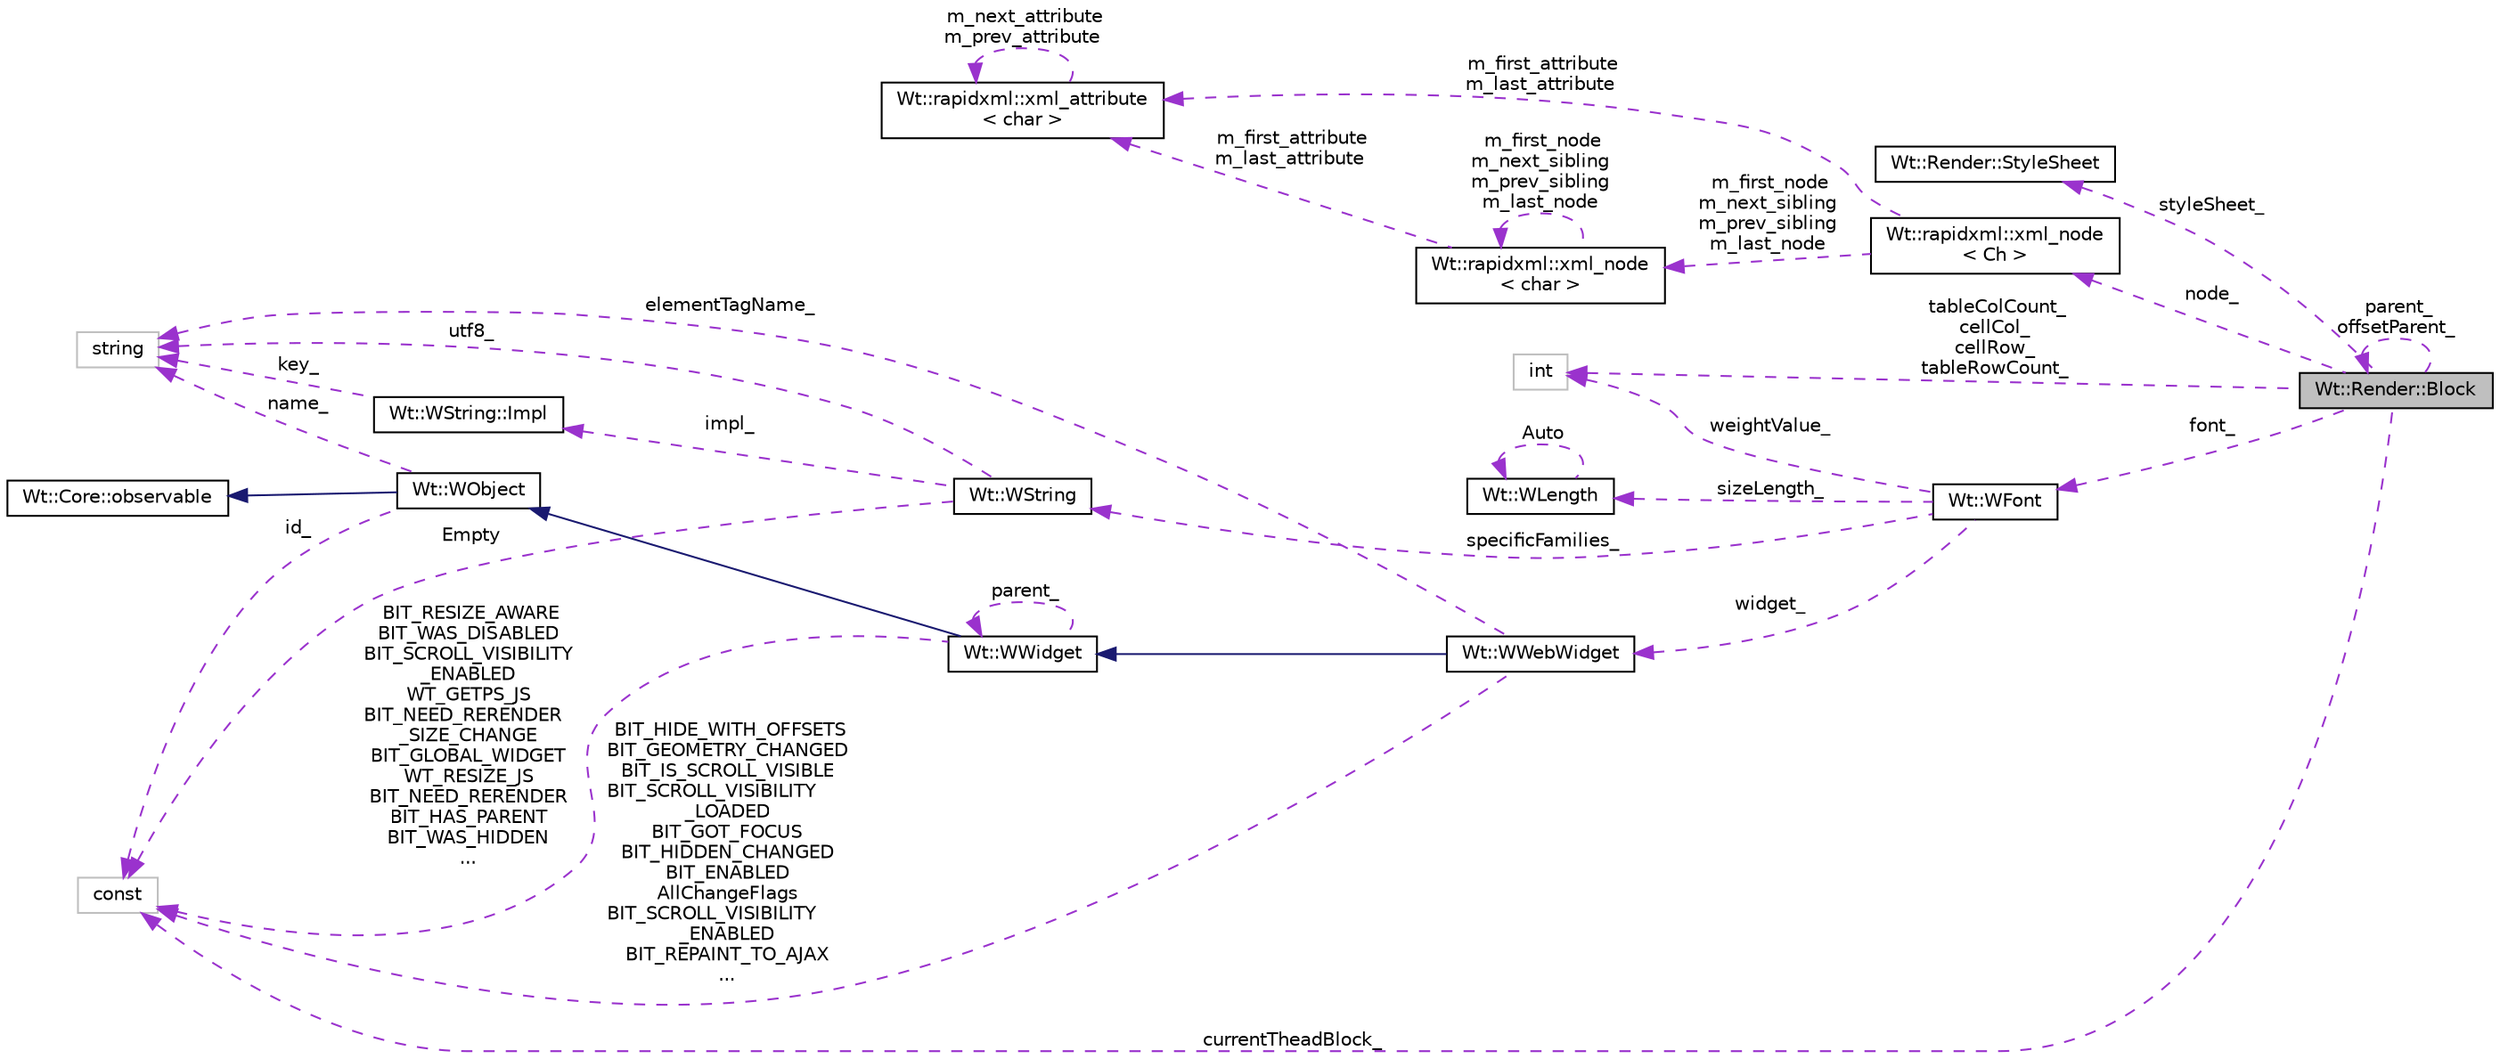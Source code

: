 digraph "Wt::Render::Block"
{
 // LATEX_PDF_SIZE
  edge [fontname="Helvetica",fontsize="10",labelfontname="Helvetica",labelfontsize="10"];
  node [fontname="Helvetica",fontsize="10",shape=record];
  rankdir="LR";
  Node1 [label="Wt::Render::Block",height=0.2,width=0.4,color="black", fillcolor="grey75", style="filled", fontcolor="black",tooltip=" "];
  Node2 -> Node1 [dir="back",color="darkorchid3",fontsize="10",style="dashed",label=" styleSheet_" ,fontname="Helvetica"];
  Node2 [label="Wt::Render::StyleSheet",height=0.2,width=0.4,color="black", fillcolor="white", style="filled",URL="$classWt_1_1Render_1_1StyleSheet.html",tooltip=" "];
  Node1 -> Node1 [dir="back",color="darkorchid3",fontsize="10",style="dashed",label=" parent_\noffsetParent_" ,fontname="Helvetica"];
  Node3 -> Node1 [dir="back",color="darkorchid3",fontsize="10",style="dashed",label=" tableColCount_\ncellCol_\ncellRow_\ntableRowCount_" ,fontname="Helvetica"];
  Node3 [label="int",height=0.2,width=0.4,color="grey75", fillcolor="white", style="filled",tooltip=" "];
  Node4 -> Node1 [dir="back",color="darkorchid3",fontsize="10",style="dashed",label=" node_" ,fontname="Helvetica"];
  Node4 [label="Wt::rapidxml::xml_node\l\< Ch \>",height=0.2,width=0.4,color="black", fillcolor="white", style="filled",URL="$classWt_1_1rapidxml_1_1xml__node.html",tooltip=" "];
  Node5 -> Node4 [dir="back",color="darkorchid3",fontsize="10",style="dashed",label=" m_first_attribute\nm_last_attribute" ,fontname="Helvetica"];
  Node5 [label="Wt::rapidxml::xml_attribute\l\< char \>",height=0.2,width=0.4,color="black", fillcolor="white", style="filled",URL="$classWt_1_1rapidxml_1_1xml__attribute.html",tooltip=" "];
  Node5 -> Node5 [dir="back",color="darkorchid3",fontsize="10",style="dashed",label=" m_next_attribute\nm_prev_attribute" ,fontname="Helvetica"];
  Node6 -> Node4 [dir="back",color="darkorchid3",fontsize="10",style="dashed",label=" m_first_node\nm_next_sibling\nm_prev_sibling\nm_last_node" ,fontname="Helvetica"];
  Node6 [label="Wt::rapidxml::xml_node\l\< char \>",height=0.2,width=0.4,color="black", fillcolor="white", style="filled",URL="$classWt_1_1rapidxml_1_1xml__node.html",tooltip=" "];
  Node5 -> Node6 [dir="back",color="darkorchid3",fontsize="10",style="dashed",label=" m_first_attribute\nm_last_attribute" ,fontname="Helvetica"];
  Node6 -> Node6 [dir="back",color="darkorchid3",fontsize="10",style="dashed",label=" m_first_node\nm_next_sibling\nm_prev_sibling\nm_last_node" ,fontname="Helvetica"];
  Node7 -> Node1 [dir="back",color="darkorchid3",fontsize="10",style="dashed",label=" font_" ,fontname="Helvetica"];
  Node7 [label="Wt::WFont",height=0.2,width=0.4,color="black", fillcolor="white", style="filled",URL="$classWt_1_1WFont.html",tooltip="A value class that describes a font."];
  Node8 -> Node7 [dir="back",color="darkorchid3",fontsize="10",style="dashed",label=" specificFamilies_" ,fontname="Helvetica"];
  Node8 [label="Wt::WString",height=0.2,width=0.4,color="black", fillcolor="white", style="filled",URL="$classWt_1_1WString.html",tooltip="A value class which describes a locale-aware unicode string."];
  Node9 -> Node8 [dir="back",color="darkorchid3",fontsize="10",style="dashed",label=" impl_" ,fontname="Helvetica"];
  Node9 [label="Wt::WString::Impl",height=0.2,width=0.4,color="black", fillcolor="white", style="filled",URL="$structWt_1_1WString_1_1Impl.html",tooltip=" "];
  Node10 -> Node9 [dir="back",color="darkorchid3",fontsize="10",style="dashed",label=" key_" ,fontname="Helvetica"];
  Node10 [label="string",height=0.2,width=0.4,color="grey75", fillcolor="white", style="filled",tooltip=" "];
  Node10 -> Node8 [dir="back",color="darkorchid3",fontsize="10",style="dashed",label=" utf8_" ,fontname="Helvetica"];
  Node11 -> Node8 [dir="back",color="darkorchid3",fontsize="10",style="dashed",label=" Empty" ,fontname="Helvetica"];
  Node11 [label="const",height=0.2,width=0.4,color="grey75", fillcolor="white", style="filled",tooltip=" "];
  Node3 -> Node7 [dir="back",color="darkorchid3",fontsize="10",style="dashed",label=" weightValue_" ,fontname="Helvetica"];
  Node12 -> Node7 [dir="back",color="darkorchid3",fontsize="10",style="dashed",label=" widget_" ,fontname="Helvetica"];
  Node12 [label="Wt::WWebWidget",height=0.2,width=0.4,color="black", fillcolor="white", style="filled",URL="$classWt_1_1WWebWidget.html",tooltip="A base class for widgets with an HTML counterpart."];
  Node13 -> Node12 [dir="back",color="midnightblue",fontsize="10",style="solid",fontname="Helvetica"];
  Node13 [label="Wt::WWidget",height=0.2,width=0.4,color="black", fillcolor="white", style="filled",URL="$classWt_1_1WWidget.html",tooltip="The abstract base class for a user-interface component."];
  Node14 -> Node13 [dir="back",color="midnightblue",fontsize="10",style="solid",fontname="Helvetica"];
  Node14 [label="Wt::WObject",height=0.2,width=0.4,color="black", fillcolor="white", style="filled",URL="$classWt_1_1WObject.html",tooltip="A base class for objects that participate in the signal/slot system."];
  Node15 -> Node14 [dir="back",color="midnightblue",fontsize="10",style="solid",fontname="Helvetica"];
  Node15 [label="Wt::Core::observable",height=0.2,width=0.4,color="black", fillcolor="white", style="filled",URL="$classWt_1_1Core_1_1observable.html",tooltip="A base class for objects whose life-time can be tracked."];
  Node10 -> Node14 [dir="back",color="darkorchid3",fontsize="10",style="dashed",label=" name_" ,fontname="Helvetica"];
  Node11 -> Node14 [dir="back",color="darkorchid3",fontsize="10",style="dashed",label=" id_" ,fontname="Helvetica"];
  Node13 -> Node13 [dir="back",color="darkorchid3",fontsize="10",style="dashed",label=" parent_" ,fontname="Helvetica"];
  Node11 -> Node13 [dir="back",color="darkorchid3",fontsize="10",style="dashed",label=" BIT_RESIZE_AWARE\nBIT_WAS_DISABLED\nBIT_SCROLL_VISIBILITY\l_ENABLED\nWT_GETPS_JS\nBIT_NEED_RERENDER\l_SIZE_CHANGE\nBIT_GLOBAL_WIDGET\nWT_RESIZE_JS\nBIT_NEED_RERENDER\nBIT_HAS_PARENT\nBIT_WAS_HIDDEN\n..." ,fontname="Helvetica"];
  Node10 -> Node12 [dir="back",color="darkorchid3",fontsize="10",style="dashed",label=" elementTagName_" ,fontname="Helvetica"];
  Node11 -> Node12 [dir="back",color="darkorchid3",fontsize="10",style="dashed",label=" BIT_HIDE_WITH_OFFSETS\nBIT_GEOMETRY_CHANGED\nBIT_IS_SCROLL_VISIBLE\nBIT_SCROLL_VISIBILITY\l_LOADED\nBIT_GOT_FOCUS\nBIT_HIDDEN_CHANGED\nBIT_ENABLED\nAllChangeFlags\nBIT_SCROLL_VISIBILITY\l_ENABLED\nBIT_REPAINT_TO_AJAX\n..." ,fontname="Helvetica"];
  Node16 -> Node7 [dir="back",color="darkorchid3",fontsize="10",style="dashed",label=" sizeLength_" ,fontname="Helvetica"];
  Node16 [label="Wt::WLength",height=0.2,width=0.4,color="black", fillcolor="white", style="filled",URL="$classWt_1_1WLength.html",tooltip="A value class that describes a CSS length."];
  Node16 -> Node16 [dir="back",color="darkorchid3",fontsize="10",style="dashed",label=" Auto" ,fontname="Helvetica"];
  Node11 -> Node1 [dir="back",color="darkorchid3",fontsize="10",style="dashed",label=" currentTheadBlock_" ,fontname="Helvetica"];
}
